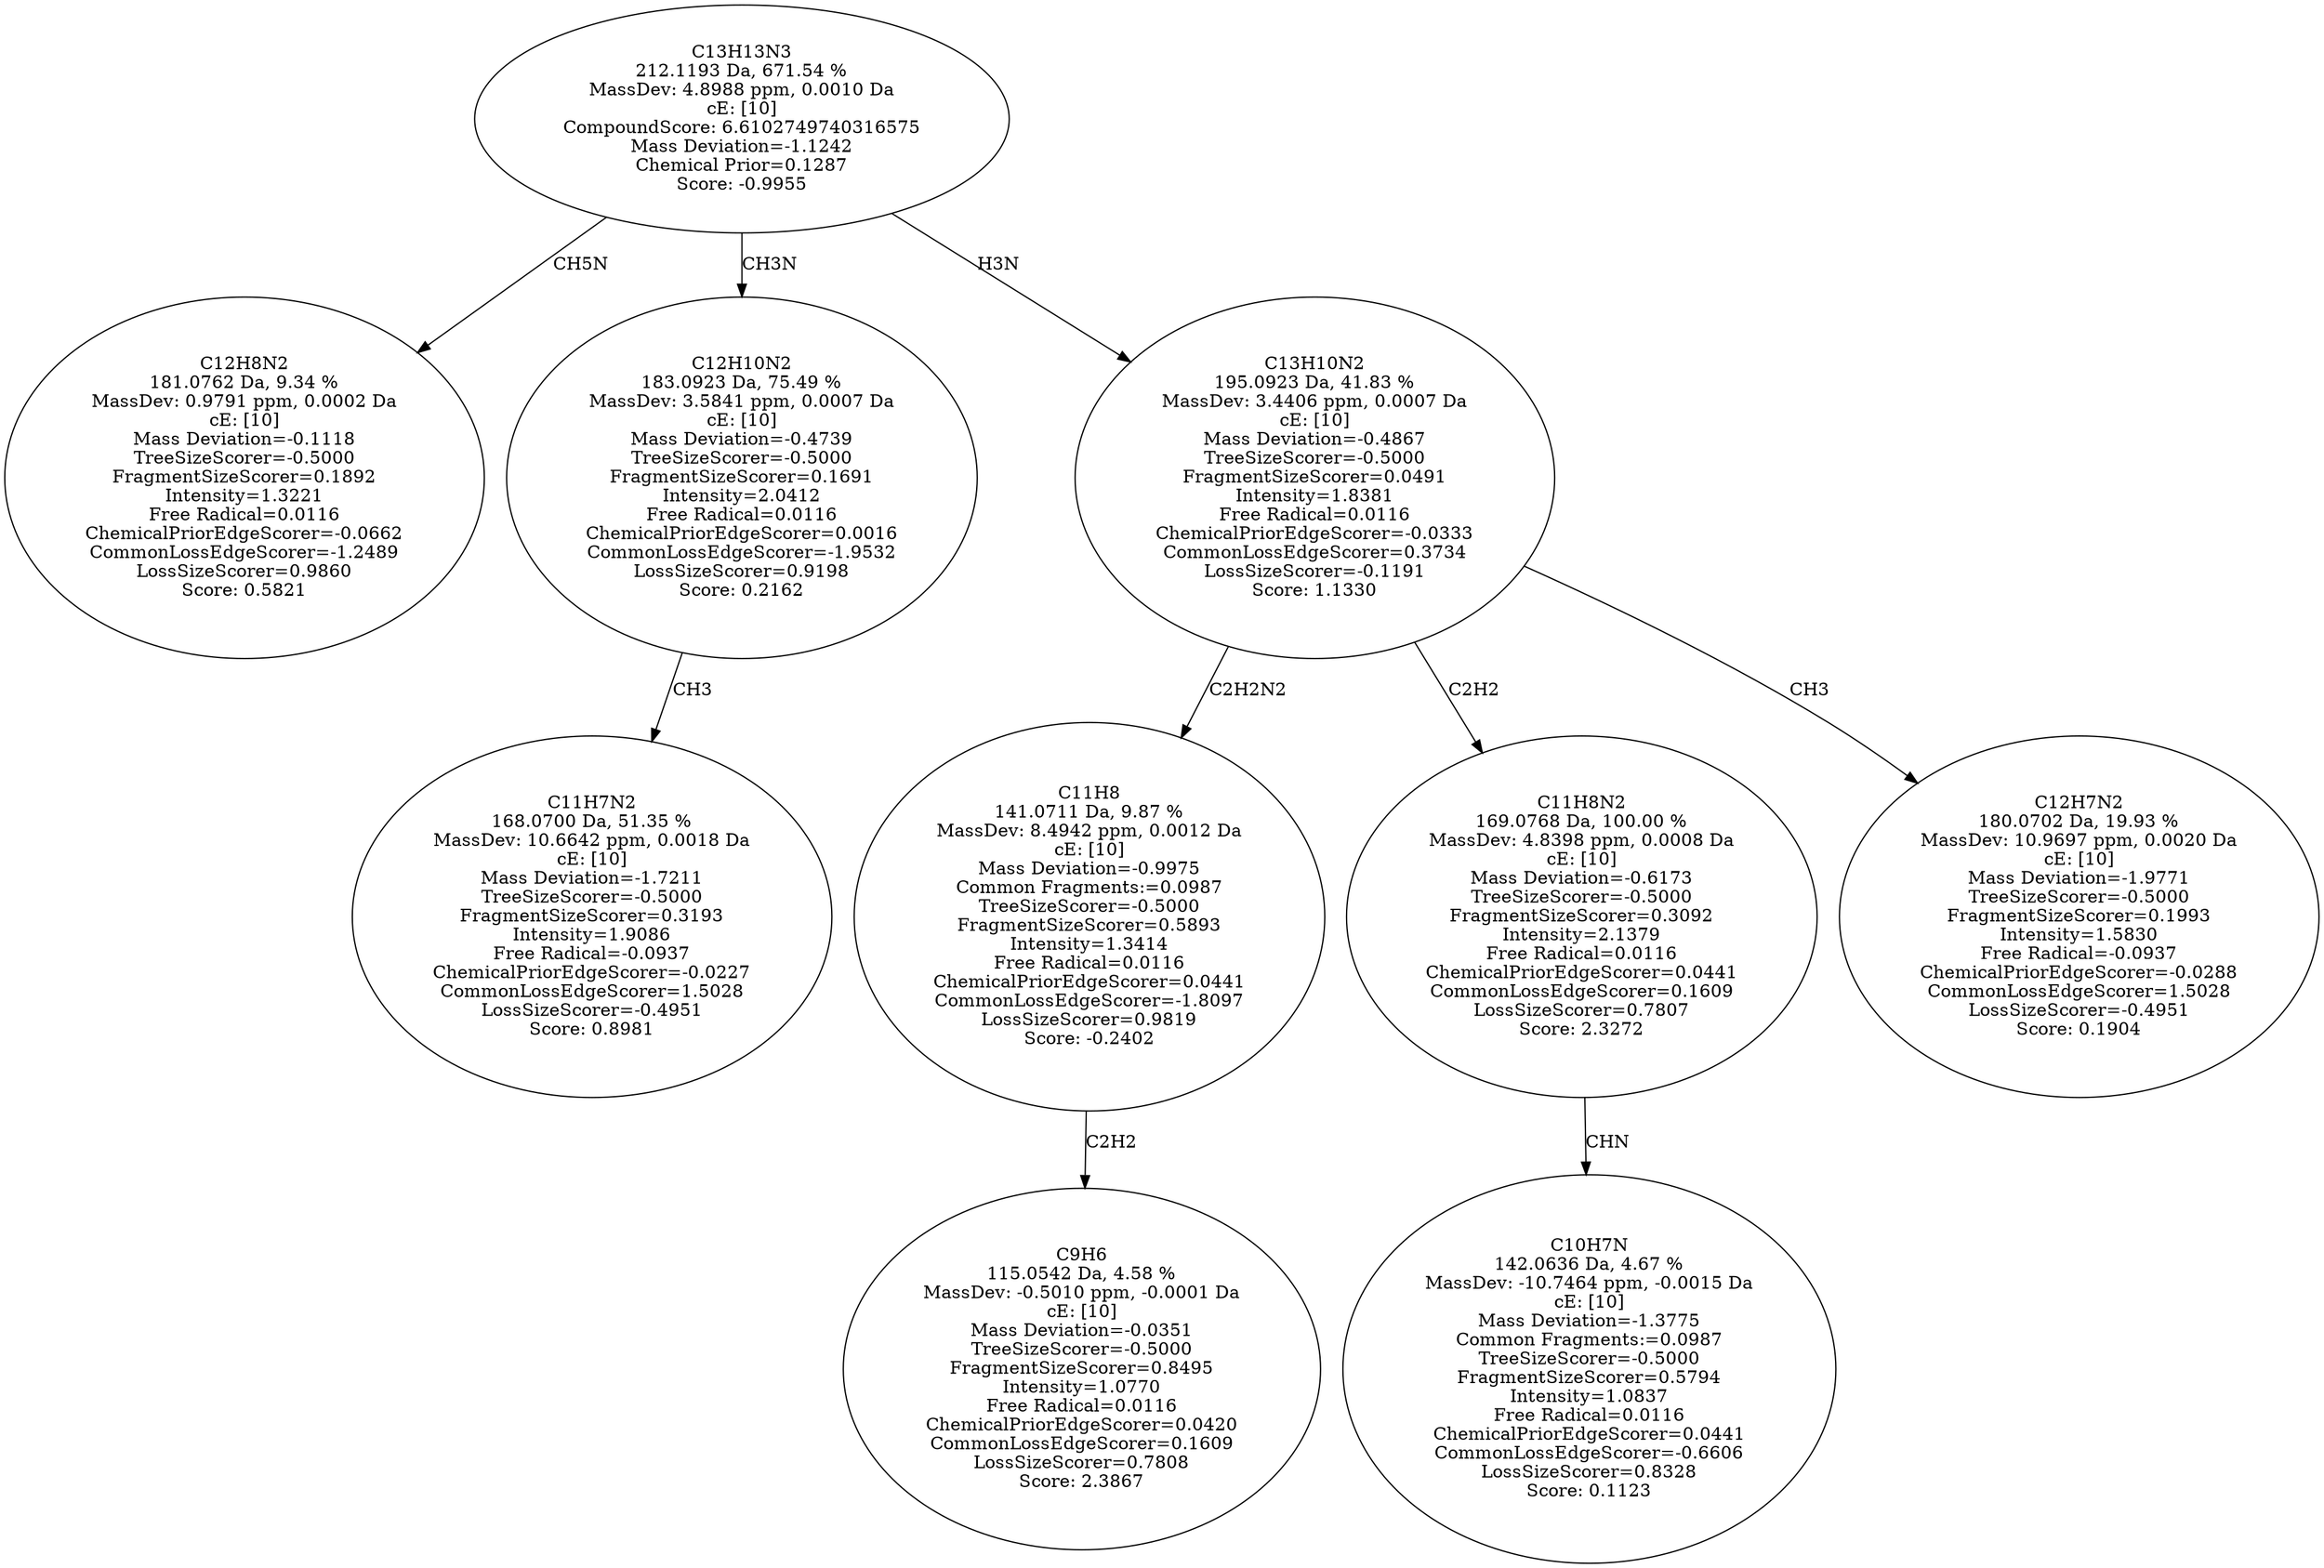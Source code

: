 strict digraph {
v1 [label="C12H8N2\n181.0762 Da, 9.34 %\nMassDev: 0.9791 ppm, 0.0002 Da\ncE: [10]\nMass Deviation=-0.1118\nTreeSizeScorer=-0.5000\nFragmentSizeScorer=0.1892\nIntensity=1.3221\nFree Radical=0.0116\nChemicalPriorEdgeScorer=-0.0662\nCommonLossEdgeScorer=-1.2489\nLossSizeScorer=0.9860\nScore: 0.5821"];
v2 [label="C11H7N2\n168.0700 Da, 51.35 %\nMassDev: 10.6642 ppm, 0.0018 Da\ncE: [10]\nMass Deviation=-1.7211\nTreeSizeScorer=-0.5000\nFragmentSizeScorer=0.3193\nIntensity=1.9086\nFree Radical=-0.0937\nChemicalPriorEdgeScorer=-0.0227\nCommonLossEdgeScorer=1.5028\nLossSizeScorer=-0.4951\nScore: 0.8981"];
v3 [label="C12H10N2\n183.0923 Da, 75.49 %\nMassDev: 3.5841 ppm, 0.0007 Da\ncE: [10]\nMass Deviation=-0.4739\nTreeSizeScorer=-0.5000\nFragmentSizeScorer=0.1691\nIntensity=2.0412\nFree Radical=0.0116\nChemicalPriorEdgeScorer=0.0016\nCommonLossEdgeScorer=-1.9532\nLossSizeScorer=0.9198\nScore: 0.2162"];
v4 [label="C9H6\n115.0542 Da, 4.58 %\nMassDev: -0.5010 ppm, -0.0001 Da\ncE: [10]\nMass Deviation=-0.0351\nTreeSizeScorer=-0.5000\nFragmentSizeScorer=0.8495\nIntensity=1.0770\nFree Radical=0.0116\nChemicalPriorEdgeScorer=0.0420\nCommonLossEdgeScorer=0.1609\nLossSizeScorer=0.7808\nScore: 2.3867"];
v5 [label="C11H8\n141.0711 Da, 9.87 %\nMassDev: 8.4942 ppm, 0.0012 Da\ncE: [10]\nMass Deviation=-0.9975\nCommon Fragments:=0.0987\nTreeSizeScorer=-0.5000\nFragmentSizeScorer=0.5893\nIntensity=1.3414\nFree Radical=0.0116\nChemicalPriorEdgeScorer=0.0441\nCommonLossEdgeScorer=-1.8097\nLossSizeScorer=0.9819\nScore: -0.2402"];
v6 [label="C10H7N\n142.0636 Da, 4.67 %\nMassDev: -10.7464 ppm, -0.0015 Da\ncE: [10]\nMass Deviation=-1.3775\nCommon Fragments:=0.0987\nTreeSizeScorer=-0.5000\nFragmentSizeScorer=0.5794\nIntensity=1.0837\nFree Radical=0.0116\nChemicalPriorEdgeScorer=0.0441\nCommonLossEdgeScorer=-0.6606\nLossSizeScorer=0.8328\nScore: 0.1123"];
v7 [label="C11H8N2\n169.0768 Da, 100.00 %\nMassDev: 4.8398 ppm, 0.0008 Da\ncE: [10]\nMass Deviation=-0.6173\nTreeSizeScorer=-0.5000\nFragmentSizeScorer=0.3092\nIntensity=2.1379\nFree Radical=0.0116\nChemicalPriorEdgeScorer=0.0441\nCommonLossEdgeScorer=0.1609\nLossSizeScorer=0.7807\nScore: 2.3272"];
v8 [label="C12H7N2\n180.0702 Da, 19.93 %\nMassDev: 10.9697 ppm, 0.0020 Da\ncE: [10]\nMass Deviation=-1.9771\nTreeSizeScorer=-0.5000\nFragmentSizeScorer=0.1993\nIntensity=1.5830\nFree Radical=-0.0937\nChemicalPriorEdgeScorer=-0.0288\nCommonLossEdgeScorer=1.5028\nLossSizeScorer=-0.4951\nScore: 0.1904"];
v9 [label="C13H10N2\n195.0923 Da, 41.83 %\nMassDev: 3.4406 ppm, 0.0007 Da\ncE: [10]\nMass Deviation=-0.4867\nTreeSizeScorer=-0.5000\nFragmentSizeScorer=0.0491\nIntensity=1.8381\nFree Radical=0.0116\nChemicalPriorEdgeScorer=-0.0333\nCommonLossEdgeScorer=0.3734\nLossSizeScorer=-0.1191\nScore: 1.1330"];
v10 [label="C13H13N3\n212.1193 Da, 671.54 %\nMassDev: 4.8988 ppm, 0.0010 Da\ncE: [10]\nCompoundScore: 6.6102749740316575\nMass Deviation=-1.1242\nChemical Prior=0.1287\nScore: -0.9955"];
v10 -> v1 [label="CH5N"];
v3 -> v2 [label="CH3"];
v10 -> v3 [label="CH3N"];
v5 -> v4 [label="C2H2"];
v9 -> v5 [label="C2H2N2"];
v7 -> v6 [label="CHN"];
v9 -> v7 [label="C2H2"];
v9 -> v8 [label="CH3"];
v10 -> v9 [label="H3N"];
}